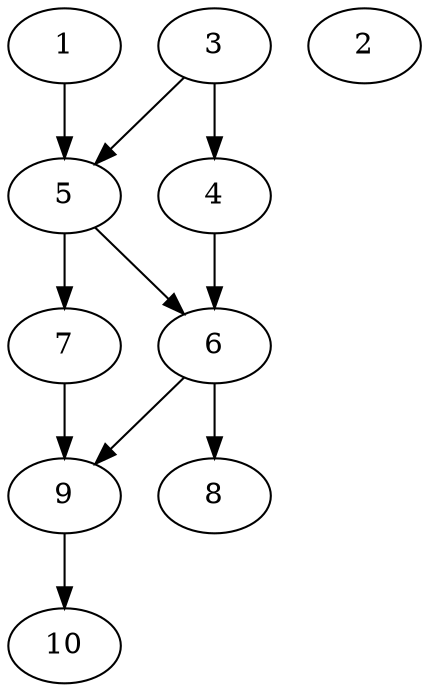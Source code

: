 // DAG automatically generated by daggen at Thu Oct  3 13:58:05 2019
// ./daggen --dot -n 10 --ccr 0.5 --fat 0.5 --regular 0.7 --density 0.7 --mindata 5242880 --maxdata 52428800 
digraph G {
  1 [size="68392960", alpha="0.02", expect_size="34196480"] 
  1 -> 5 [size ="34196480"]
  2 [size="22554624", alpha="0.07", expect_size="11277312"] 
  3 [size="56760320", alpha="0.00", expect_size="28380160"] 
  3 -> 4 [size ="28380160"]
  3 -> 5 [size ="28380160"]
  4 [size="34680832", alpha="0.07", expect_size="17340416"] 
  4 -> 6 [size ="17340416"]
  5 [size="19345408", alpha="0.11", expect_size="9672704"] 
  5 -> 6 [size ="9672704"]
  5 -> 7 [size ="9672704"]
  6 [size="97140736", alpha="0.04", expect_size="48570368"] 
  6 -> 8 [size ="48570368"]
  6 -> 9 [size ="48570368"]
  7 [size="48756736", alpha="0.05", expect_size="24378368"] 
  7 -> 9 [size ="24378368"]
  8 [size="52592640", alpha="0.08", expect_size="26296320"] 
  9 [size="74745856", alpha="0.05", expect_size="37372928"] 
  9 -> 10 [size ="37372928"]
  10 [size="15706112", alpha="0.06", expect_size="7853056"] 
}
